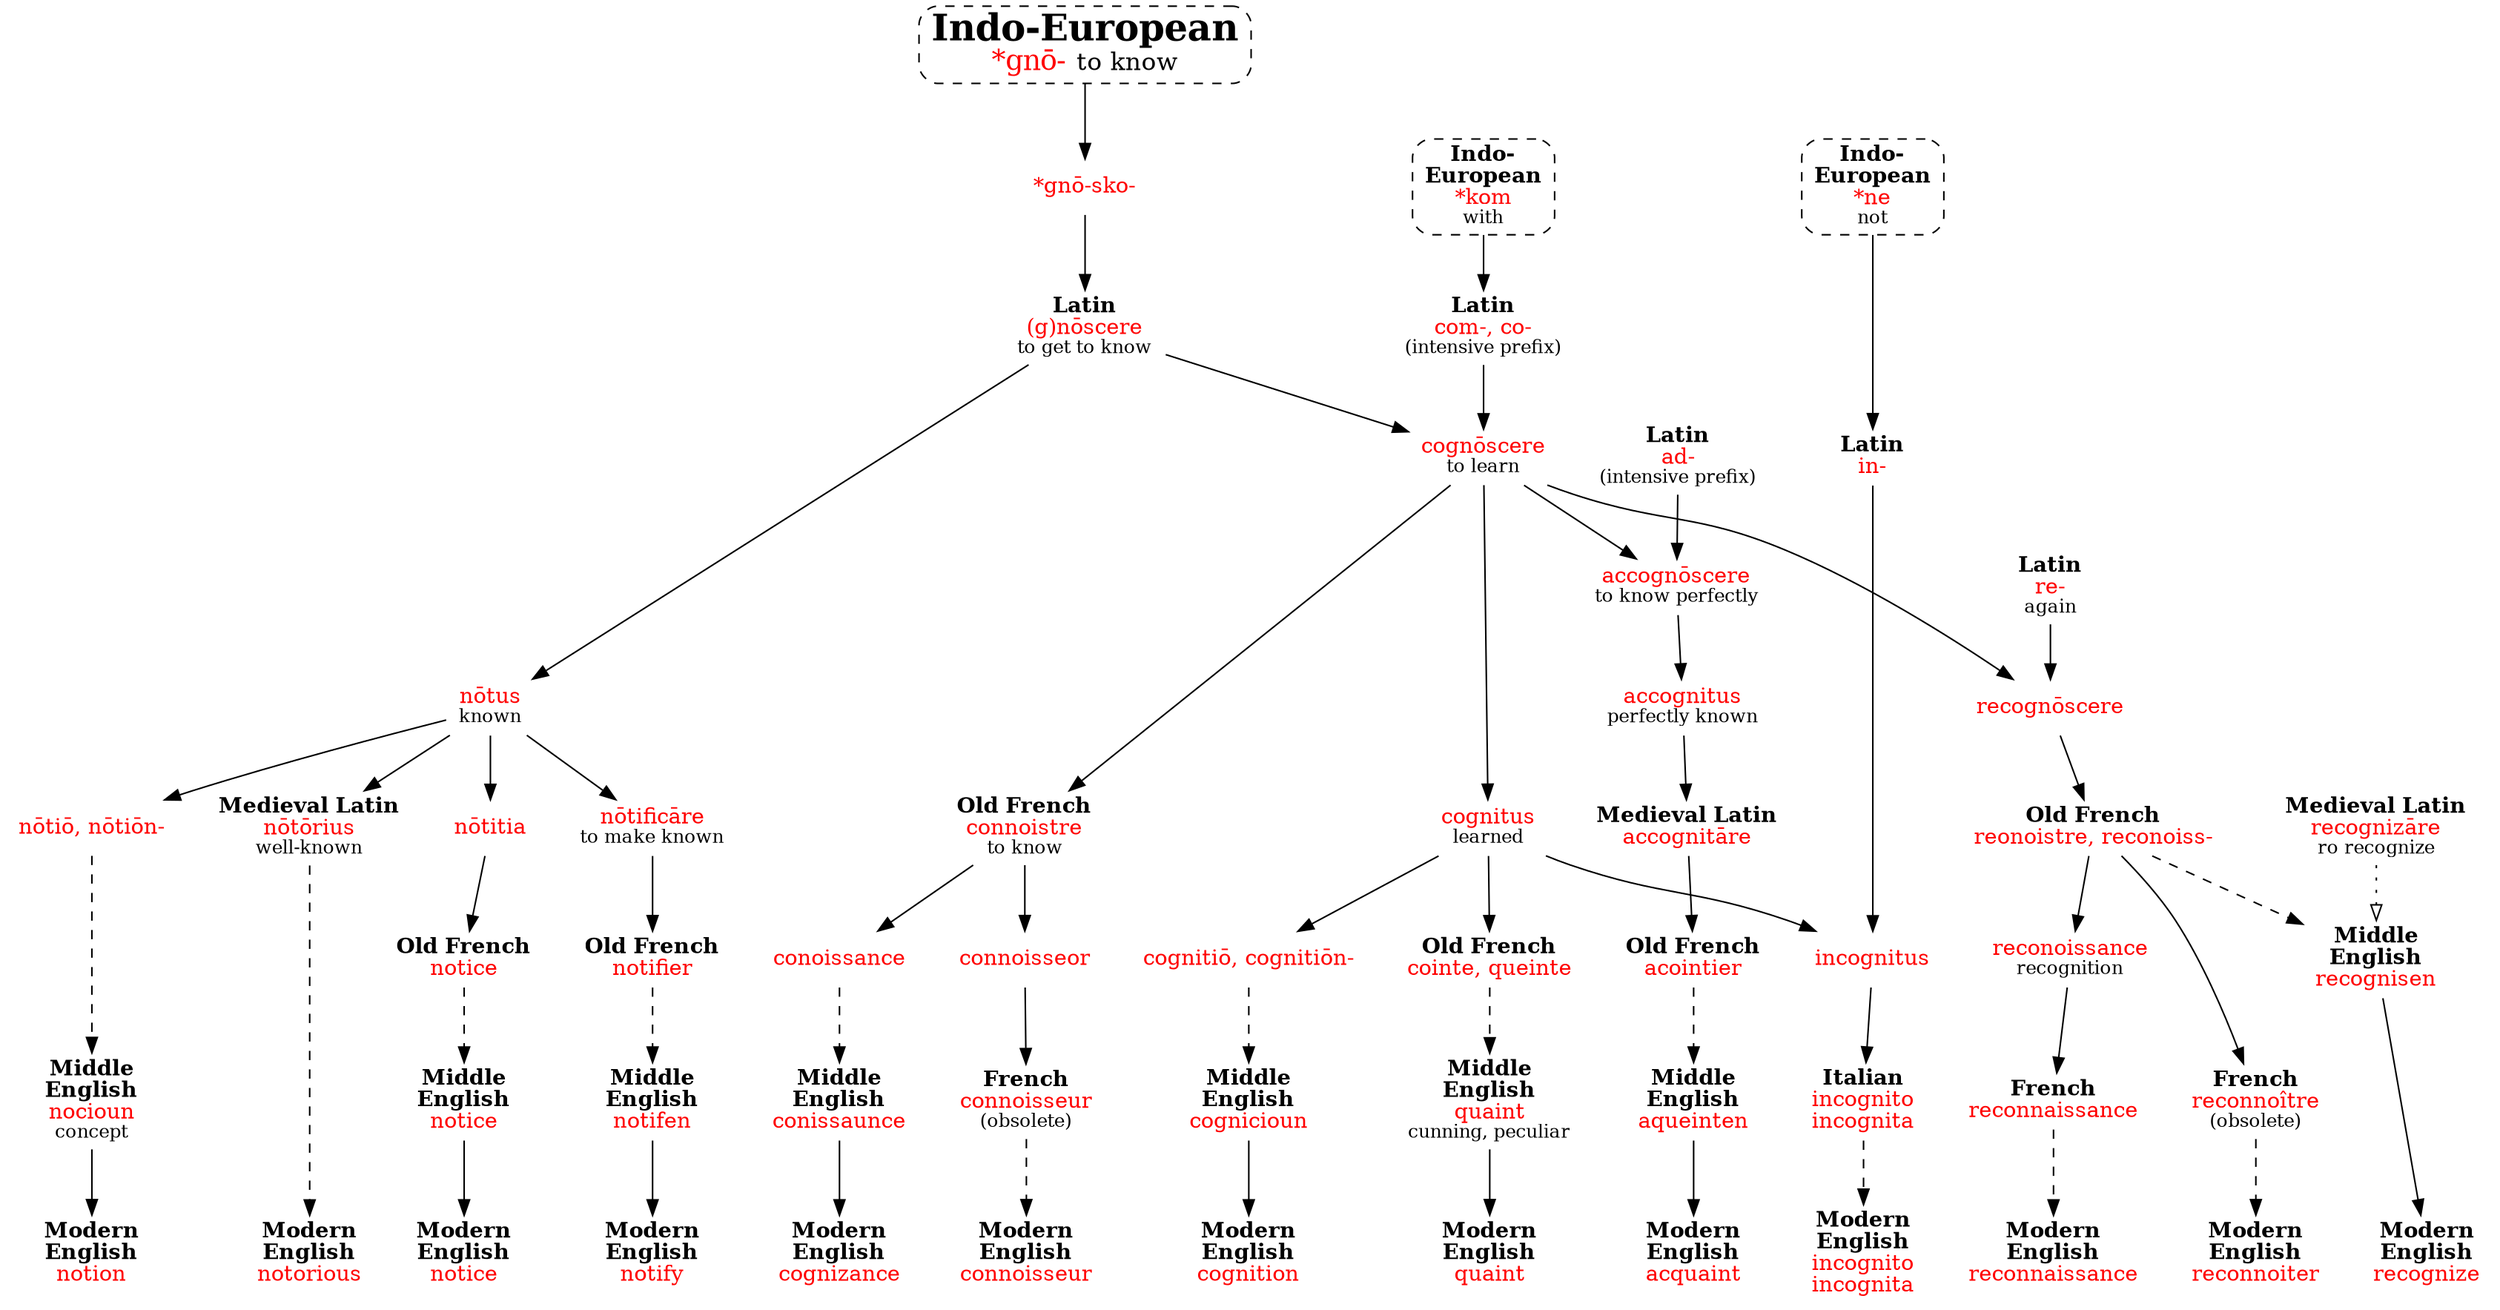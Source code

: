 strict digraph {
/* sources: AHD */
node [shape=none]

gno [label=<<font point-size="24"><b>Indo-European</b></font><br/><font point-size="18" color="red">*gnō- </font><font point-size="16">to know</font>> shape=box style="dashed,rounded" URL="gno-know0.svg" tooltip="Indo-European \"*gnō-\" to know"]

gnosko [label=<<font color="red">*gnō-sko-</font>>]
gnoscereL [label=<<b>Latin</b><br/><font color="red">(g)nōscere</font><br/><font point-size="12">to get to know</font>>]
gno -> gnosko -> gnoscereL

// notice
notusL [label=<<font color="red">nōtus</font><br/><font point-size="12">known</font>>]
notitiaL [label=<<font color="red">nōtitia</font>>]
noticeOF [label=<<b>Old French</b><br/><font color="red">notice</font>>]
noticeME [label=<<b>Middle<br/>English</b><br/><font color="red">notice</font>>]
notice [label=<<b>Modern<br/>English</b><br/><font color="red">notice</font>>]
gnoscereL -> notusL -> notitiaL  -> noticeOF
noticeOF -> noticeME [style=dashed]
noticeME -> notice

// notify
notificareL [label=<<font color="red">nōtificāre</font><br/><font point-size="12">to make known</font>>]
notifierOF [label=<<b>Old French</b><br/><font color="red">notifier</font>>]
notifenME [label=<<b>Middle<br/>English</b><br/><font color="red">notifen</font>>]
notify [label=<<b>Modern<br/>English</b><br/><font color="red">notify</font>>]
notusL -> notificareL -> notifierOF
notifierOF -> notifenME [style=dashed]
notifenME -> notify

// notion
notioL [label=<<font color="red">nōtiō, nōtiōn-</font>>]
nociounME [label=<<b>Middle<br/>English</b><br/><font color="red">nocioun</font><br/><font point-size="12">concept</font>>]
notion [label=<<b>Modern<br/>English</b><br/><font color="red">notion</font>>]
notusL -> notioL
notioL -> nociounME [style=dashed]
nociounME -> notion

// notorious
notoriusL [label=<<b>Medieval Latin</b><br/><font color="red">nōtōrius</font><br/><font point-size="12">well-known</font>>]
notorious [label=<<b>Modern<br/>English</b><br/><font color="red">notorious</font>>]
notusL -> notoriusL
notoriusL -> notorious [style=dashed]

// cognition
komIE [label=<<b>Indo-<br/>European</b><br/><font color="red">*kom</font><br/><font point-size="12">with</font>> shape=box style="dashed,rounded" URL="kom-with.svg"]
coL [label=<<b>Latin</b><br/><font color="red">com-, co-</font><br/><font point-size="12">(intensive prefix)</font>>]
cognoscereL [label=<<font color="red">cognōscere</font><br/><font point-size="12">to learn</font>>]
cognitusL [label=<<font color="red">cognitus</font><br/><font point-size="12">learned</font>>]
cognitioL [label=<<font color="red">cognitiō, cognitiōn-</font>>]
cogniciounME [label=<<b>Middle<br/>English</b><br/><font color="red">cognicioun</font>>]
cognition [label=<<b>Modern<br/>English</b><br/><font color="red">cognition</font>>]
komIE -> coL
{ coL gnoscereL } -> cognoscereL -> cognitusL -> cognitioL
cognitioL -> cogniciounME [style=dashed]
cogniciounME -> cognition

// cognizance
connoistreOF [label=<<b>Old French</b><br/><font color="red">connoistre</font><br/><font point-size="12">to know</font>>]
conoissanceOF [label=<<font color="red">conoissance</font>>]
conissaunceME [label=<<b>Middle<br/>English</b><br/><font color="red">conissaunce</font>>]
cognizance [label=<<b>Modern<br/>English</b><br/><font color="red">cognizance</font>>]
cognoscereL -> connoistreOF -> conoissanceOF
conoissanceOF -> conissaunceME [style=dashed]
conissaunceME -> cognizance

// connoisseur
connoisseorOF [label=<<font color="red">connoisseor</font>>]
connoisseurF [label=<<b>French</b><br/><font color="red">connoisseur</font><br/><font point-size="12">(obsolete)</font>>]
connoisseur [label=<<b>Modern<br/>English</b><br/><font color="red">connoisseur</font>>]
connoistreOF -> connoisseorOF -> connoisseurF
connoisseurF -> connoisseur [style=dashed]

// acquaint
adL [label=<<b>Latin</b><br/><font color="red">ad-</font><br/><font point-size="12">(intensive prefix)</font>>]
accognoscereL [label=<<font color="red">accognōscere</font><br/><font point-size="12">to know perfectly</font>>]
accognitusL [label=<<font color="red">accognitus</font><br/><font point-size="12">perfectly known</font>>]
accognitareL [label=<<b>Medieval Latin</b><br/><font color="red">accognitāre</font>>]
acointierOF [label=<<b>Old French</b><br/><font color="red">acointier</font>>]
aqueintenME [label=<<b>Middle<br/>English</b><br/><font color="red">aqueinten</font>>]
acquaint [label=<<b>Modern<br/>English</b><br/><font color="red">acquaint</font>>]
{ adL cognoscereL } -> accognoscereL -> accognitusL -> accognitareL -> acointierOF
acointierOF -> aqueintenME [style=dashed]
aqueintenME -> acquaint

// incognito
neIE [label=<<b>Indo-<br/>European</b><br/><font color="red">*ne</font><br/><font point-size="12">not</font>> shape=box style="dashed,rounded" URL="ne-not3.svg"]
inL [label=<<b>Latin</b><br/><font color="red">in-</font>>]
incognitusL [label=<<font color="red">incognitus</font>>]
incognitoI [label=<<b>Italian</b><br/><font color="red">incognito<br/>incognita</font>>]
incognito [label=<<b>Modern<br/>English</b><br/><font color="red">incognito<br/>incognita</font>>]
neIE -> inL
{ inL cognitusL } -> incognitusL -> incognitoI
incognitoI -> incognito [style=dashed]

// quaint
cointeOF [label=<<b>Old French</b><br/><font color="red">cointe, queinte</font>>]
quaintME [label=<<b>Middle<br/>English</b><br/><font color="red">quaint</font><br/><font point-size="12">cunning, peculiar</font>>]
quaint [label=<<b>Modern<br/>English</b><br/><font color="red">quaint</font>>]
cognitusL -> cointeOF 
cointeOF -> quaintME [style=dashed]
quaintME -> quaint

// recognize
reL [label=<<b>Latin</b><br/><font color="red">re-</font><br/><font point-size="12">again</font>>]
recognoscereL [label=<<font color="red">recognōscere</font>>]
reconoistreOF [label=<<b>Old French</b><br/><font color="red">reonoistre, reconoiss-</font>>]
recognisenME [label=<<b>Middle<br/>English</b><br/><font color="red">recognisen</font>>]
recognize [label=<<b>Modern<br/>English</b><br/><font color="red">recognize</font>>]
recognizareL [label=<<b>Medieval Latin</b><br/><font color="red">recognizāre</font><br/><font point-size="12">ro recognize</font>>]
{ reL cognoscereL } -> recognoscereL -> reconoistreOF
reconoistreOF -> recognisenME [style=dashed]
recognizareL -> recognisenME [style=dotted arrowhead=onormal]
recognisenME -> recognize

// reconnaissance
reconoissanceOF [label=<<font color="red">reconoissance</font><br/><font point-size="12">recognition</font>>]
reconnaissanceF [label=<<b>French</b><br/><font color="red">reconnaissance</font>>]
reconnaissance [label=<<b>Modern<br/>English</b><br/><font color="red">reconnaissance</font>>]
reconoistreOF -> reconoissanceOF -> reconnaissanceF
reconnaissanceF -> reconnaissance [style=dashed]

// reconnoiter
reconnoitreF [label=<<b>French</b><br/><font color="red">reconnoître</font><br/><font point-size="12">(obsolete)</font>>]
reconnoiter [label=<<b>Modern<br/>English</b><br/><font color="red">reconnoiter</font>>]
reconoistreOF -> reconnoitreF
reconnoitreF -> reconnoiter [style=dashed]

{ rank=sink notice notify notion notorious acquaint cognition cognizance connoisseur incognito quaint recognize reconnaissance reconnoiter }
{ rank=same komIE neIE gnosko }
}